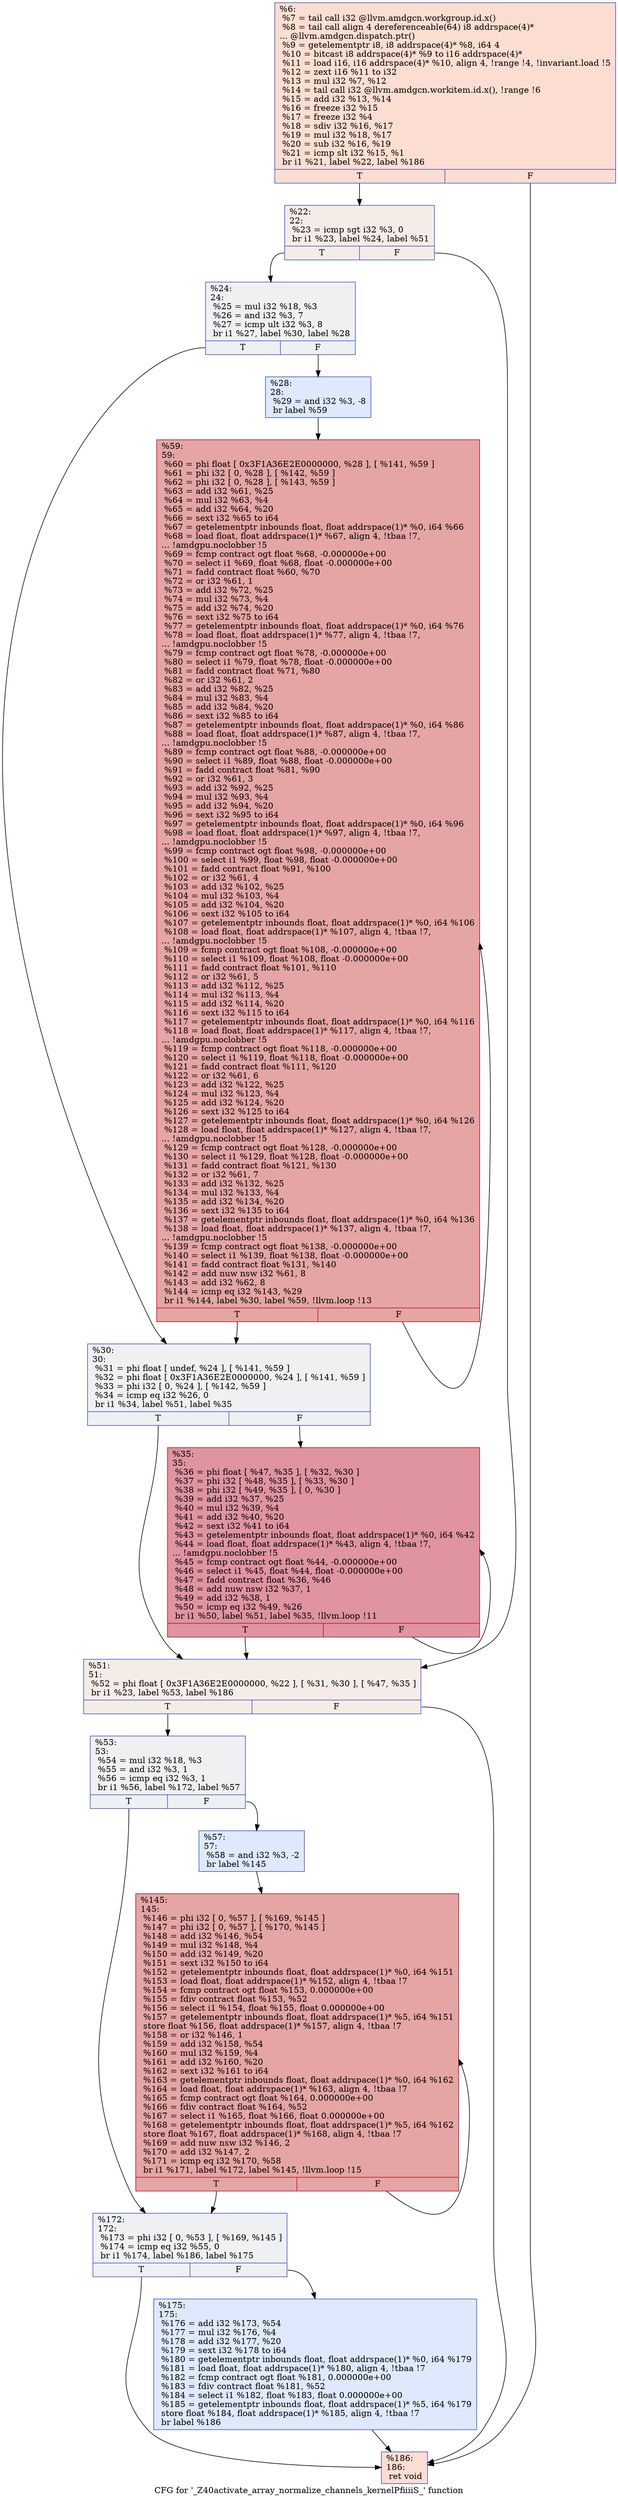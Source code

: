 digraph "CFG for '_Z40activate_array_normalize_channels_kernelPfiiiiS_' function" {
	label="CFG for '_Z40activate_array_normalize_channels_kernelPfiiiiS_' function";

	Node0x5270fc0 [shape=record,color="#3d50c3ff", style=filled, fillcolor="#f7b39670",label="{%6:\l  %7 = tail call i32 @llvm.amdgcn.workgroup.id.x()\l  %8 = tail call align 4 dereferenceable(64) i8 addrspace(4)*\l... @llvm.amdgcn.dispatch.ptr()\l  %9 = getelementptr i8, i8 addrspace(4)* %8, i64 4\l  %10 = bitcast i8 addrspace(4)* %9 to i16 addrspace(4)*\l  %11 = load i16, i16 addrspace(4)* %10, align 4, !range !4, !invariant.load !5\l  %12 = zext i16 %11 to i32\l  %13 = mul i32 %7, %12\l  %14 = tail call i32 @llvm.amdgcn.workitem.id.x(), !range !6\l  %15 = add i32 %13, %14\l  %16 = freeze i32 %15\l  %17 = freeze i32 %4\l  %18 = sdiv i32 %16, %17\l  %19 = mul i32 %18, %17\l  %20 = sub i32 %16, %19\l  %21 = icmp slt i32 %15, %1\l  br i1 %21, label %22, label %186\l|{<s0>T|<s1>F}}"];
	Node0x5270fc0:s0 -> Node0x52731a0;
	Node0x5270fc0:s1 -> Node0x5273230;
	Node0x52731a0 [shape=record,color="#3d50c3ff", style=filled, fillcolor="#ead5c970",label="{%22:\l22:                                               \l  %23 = icmp sgt i32 %3, 0\l  br i1 %23, label %24, label %51\l|{<s0>T|<s1>F}}"];
	Node0x52731a0:s0 -> Node0x5273400;
	Node0x52731a0:s1 -> Node0x5273450;
	Node0x5273400 [shape=record,color="#3d50c3ff", style=filled, fillcolor="#d9dce170",label="{%24:\l24:                                               \l  %25 = mul i32 %18, %3\l  %26 = and i32 %3, 7\l  %27 = icmp ult i32 %3, 8\l  br i1 %27, label %30, label %28\l|{<s0>T|<s1>F}}"];
	Node0x5273400:s0 -> Node0x52737a0;
	Node0x5273400:s1 -> Node0x52737f0;
	Node0x52737f0 [shape=record,color="#3d50c3ff", style=filled, fillcolor="#b5cdfa70",label="{%28:\l28:                                               \l  %29 = and i32 %3, -8\l  br label %59\l}"];
	Node0x52737f0 -> Node0x52739f0;
	Node0x52737a0 [shape=record,color="#3d50c3ff", style=filled, fillcolor="#d9dce170",label="{%30:\l30:                                               \l  %31 = phi float [ undef, %24 ], [ %141, %59 ]\l  %32 = phi float [ 0x3F1A36E2E0000000, %24 ], [ %141, %59 ]\l  %33 = phi i32 [ 0, %24 ], [ %142, %59 ]\l  %34 = icmp eq i32 %26, 0\l  br i1 %34, label %51, label %35\l|{<s0>T|<s1>F}}"];
	Node0x52737a0:s0 -> Node0x5273450;
	Node0x52737a0:s1 -> Node0x5272f10;
	Node0x5272f10 [shape=record,color="#b70d28ff", style=filled, fillcolor="#b70d2870",label="{%35:\l35:                                               \l  %36 = phi float [ %47, %35 ], [ %32, %30 ]\l  %37 = phi i32 [ %48, %35 ], [ %33, %30 ]\l  %38 = phi i32 [ %49, %35 ], [ 0, %30 ]\l  %39 = add i32 %37, %25\l  %40 = mul i32 %39, %4\l  %41 = add i32 %40, %20\l  %42 = sext i32 %41 to i64\l  %43 = getelementptr inbounds float, float addrspace(1)* %0, i64 %42\l  %44 = load float, float addrspace(1)* %43, align 4, !tbaa !7,\l... !amdgpu.noclobber !5\l  %45 = fcmp contract ogt float %44, -0.000000e+00\l  %46 = select i1 %45, float %44, float -0.000000e+00\l  %47 = fadd contract float %36, %46\l  %48 = add nuw nsw i32 %37, 1\l  %49 = add i32 %38, 1\l  %50 = icmp eq i32 %49, %26\l  br i1 %50, label %51, label %35, !llvm.loop !11\l|{<s0>T|<s1>F}}"];
	Node0x5272f10:s0 -> Node0x5273450;
	Node0x5272f10:s1 -> Node0x5272f10;
	Node0x5273450 [shape=record,color="#3d50c3ff", style=filled, fillcolor="#ead5c970",label="{%51:\l51:                                               \l  %52 = phi float [ 0x3F1A36E2E0000000, %22 ], [ %31, %30 ], [ %47, %35 ]\l  br i1 %23, label %53, label %186\l|{<s0>T|<s1>F}}"];
	Node0x5273450:s0 -> Node0x52762b0;
	Node0x5273450:s1 -> Node0x5273230;
	Node0x52762b0 [shape=record,color="#3d50c3ff", style=filled, fillcolor="#d9dce170",label="{%53:\l53:                                               \l  %54 = mul i32 %18, %3\l  %55 = and i32 %3, 1\l  %56 = icmp eq i32 %3, 1\l  br i1 %56, label %172, label %57\l|{<s0>T|<s1>F}}"];
	Node0x52762b0:s0 -> Node0x5276560;
	Node0x52762b0:s1 -> Node0x52765b0;
	Node0x52765b0 [shape=record,color="#3d50c3ff", style=filled, fillcolor="#b5cdfa70",label="{%57:\l57:                                               \l  %58 = and i32 %3, -2\l  br label %145\l}"];
	Node0x52765b0 -> Node0x5276780;
	Node0x52739f0 [shape=record,color="#b70d28ff", style=filled, fillcolor="#c5333470",label="{%59:\l59:                                               \l  %60 = phi float [ 0x3F1A36E2E0000000, %28 ], [ %141, %59 ]\l  %61 = phi i32 [ 0, %28 ], [ %142, %59 ]\l  %62 = phi i32 [ 0, %28 ], [ %143, %59 ]\l  %63 = add i32 %61, %25\l  %64 = mul i32 %63, %4\l  %65 = add i32 %64, %20\l  %66 = sext i32 %65 to i64\l  %67 = getelementptr inbounds float, float addrspace(1)* %0, i64 %66\l  %68 = load float, float addrspace(1)* %67, align 4, !tbaa !7,\l... !amdgpu.noclobber !5\l  %69 = fcmp contract ogt float %68, -0.000000e+00\l  %70 = select i1 %69, float %68, float -0.000000e+00\l  %71 = fadd contract float %60, %70\l  %72 = or i32 %61, 1\l  %73 = add i32 %72, %25\l  %74 = mul i32 %73, %4\l  %75 = add i32 %74, %20\l  %76 = sext i32 %75 to i64\l  %77 = getelementptr inbounds float, float addrspace(1)* %0, i64 %76\l  %78 = load float, float addrspace(1)* %77, align 4, !tbaa !7,\l... !amdgpu.noclobber !5\l  %79 = fcmp contract ogt float %78, -0.000000e+00\l  %80 = select i1 %79, float %78, float -0.000000e+00\l  %81 = fadd contract float %71, %80\l  %82 = or i32 %61, 2\l  %83 = add i32 %82, %25\l  %84 = mul i32 %83, %4\l  %85 = add i32 %84, %20\l  %86 = sext i32 %85 to i64\l  %87 = getelementptr inbounds float, float addrspace(1)* %0, i64 %86\l  %88 = load float, float addrspace(1)* %87, align 4, !tbaa !7,\l... !amdgpu.noclobber !5\l  %89 = fcmp contract ogt float %88, -0.000000e+00\l  %90 = select i1 %89, float %88, float -0.000000e+00\l  %91 = fadd contract float %81, %90\l  %92 = or i32 %61, 3\l  %93 = add i32 %92, %25\l  %94 = mul i32 %93, %4\l  %95 = add i32 %94, %20\l  %96 = sext i32 %95 to i64\l  %97 = getelementptr inbounds float, float addrspace(1)* %0, i64 %96\l  %98 = load float, float addrspace(1)* %97, align 4, !tbaa !7,\l... !amdgpu.noclobber !5\l  %99 = fcmp contract ogt float %98, -0.000000e+00\l  %100 = select i1 %99, float %98, float -0.000000e+00\l  %101 = fadd contract float %91, %100\l  %102 = or i32 %61, 4\l  %103 = add i32 %102, %25\l  %104 = mul i32 %103, %4\l  %105 = add i32 %104, %20\l  %106 = sext i32 %105 to i64\l  %107 = getelementptr inbounds float, float addrspace(1)* %0, i64 %106\l  %108 = load float, float addrspace(1)* %107, align 4, !tbaa !7,\l... !amdgpu.noclobber !5\l  %109 = fcmp contract ogt float %108, -0.000000e+00\l  %110 = select i1 %109, float %108, float -0.000000e+00\l  %111 = fadd contract float %101, %110\l  %112 = or i32 %61, 5\l  %113 = add i32 %112, %25\l  %114 = mul i32 %113, %4\l  %115 = add i32 %114, %20\l  %116 = sext i32 %115 to i64\l  %117 = getelementptr inbounds float, float addrspace(1)* %0, i64 %116\l  %118 = load float, float addrspace(1)* %117, align 4, !tbaa !7,\l... !amdgpu.noclobber !5\l  %119 = fcmp contract ogt float %118, -0.000000e+00\l  %120 = select i1 %119, float %118, float -0.000000e+00\l  %121 = fadd contract float %111, %120\l  %122 = or i32 %61, 6\l  %123 = add i32 %122, %25\l  %124 = mul i32 %123, %4\l  %125 = add i32 %124, %20\l  %126 = sext i32 %125 to i64\l  %127 = getelementptr inbounds float, float addrspace(1)* %0, i64 %126\l  %128 = load float, float addrspace(1)* %127, align 4, !tbaa !7,\l... !amdgpu.noclobber !5\l  %129 = fcmp contract ogt float %128, -0.000000e+00\l  %130 = select i1 %129, float %128, float -0.000000e+00\l  %131 = fadd contract float %121, %130\l  %132 = or i32 %61, 7\l  %133 = add i32 %132, %25\l  %134 = mul i32 %133, %4\l  %135 = add i32 %134, %20\l  %136 = sext i32 %135 to i64\l  %137 = getelementptr inbounds float, float addrspace(1)* %0, i64 %136\l  %138 = load float, float addrspace(1)* %137, align 4, !tbaa !7,\l... !amdgpu.noclobber !5\l  %139 = fcmp contract ogt float %138, -0.000000e+00\l  %140 = select i1 %139, float %138, float -0.000000e+00\l  %141 = fadd contract float %131, %140\l  %142 = add nuw nsw i32 %61, 8\l  %143 = add i32 %62, 8\l  %144 = icmp eq i32 %143, %29\l  br i1 %144, label %30, label %59, !llvm.loop !13\l|{<s0>T|<s1>F}}"];
	Node0x52739f0:s0 -> Node0x52737a0;
	Node0x52739f0:s1 -> Node0x52739f0;
	Node0x5276780 [shape=record,color="#b70d28ff", style=filled, fillcolor="#c5333470",label="{%145:\l145:                                              \l  %146 = phi i32 [ 0, %57 ], [ %169, %145 ]\l  %147 = phi i32 [ 0, %57 ], [ %170, %145 ]\l  %148 = add i32 %146, %54\l  %149 = mul i32 %148, %4\l  %150 = add i32 %149, %20\l  %151 = sext i32 %150 to i64\l  %152 = getelementptr inbounds float, float addrspace(1)* %0, i64 %151\l  %153 = load float, float addrspace(1)* %152, align 4, !tbaa !7\l  %154 = fcmp contract ogt float %153, 0.000000e+00\l  %155 = fdiv contract float %153, %52\l  %156 = select i1 %154, float %155, float 0.000000e+00\l  %157 = getelementptr inbounds float, float addrspace(1)* %5, i64 %151\l  store float %156, float addrspace(1)* %157, align 4, !tbaa !7\l  %158 = or i32 %146, 1\l  %159 = add i32 %158, %54\l  %160 = mul i32 %159, %4\l  %161 = add i32 %160, %20\l  %162 = sext i32 %161 to i64\l  %163 = getelementptr inbounds float, float addrspace(1)* %0, i64 %162\l  %164 = load float, float addrspace(1)* %163, align 4, !tbaa !7\l  %165 = fcmp contract ogt float %164, 0.000000e+00\l  %166 = fdiv contract float %164, %52\l  %167 = select i1 %165, float %166, float 0.000000e+00\l  %168 = getelementptr inbounds float, float addrspace(1)* %5, i64 %162\l  store float %167, float addrspace(1)* %168, align 4, !tbaa !7\l  %169 = add nuw nsw i32 %146, 2\l  %170 = add i32 %147, 2\l  %171 = icmp eq i32 %170, %58\l  br i1 %171, label %172, label %145, !llvm.loop !15\l|{<s0>T|<s1>F}}"];
	Node0x5276780:s0 -> Node0x5276560;
	Node0x5276780:s1 -> Node0x5276780;
	Node0x5276560 [shape=record,color="#3d50c3ff", style=filled, fillcolor="#d9dce170",label="{%172:\l172:                                              \l  %173 = phi i32 [ 0, %53 ], [ %169, %145 ]\l  %174 = icmp eq i32 %55, 0\l  br i1 %174, label %186, label %175\l|{<s0>T|<s1>F}}"];
	Node0x5276560:s0 -> Node0x5273230;
	Node0x5276560:s1 -> Node0x527bb10;
	Node0x527bb10 [shape=record,color="#3d50c3ff", style=filled, fillcolor="#b5cdfa70",label="{%175:\l175:                                              \l  %176 = add i32 %173, %54\l  %177 = mul i32 %176, %4\l  %178 = add i32 %177, %20\l  %179 = sext i32 %178 to i64\l  %180 = getelementptr inbounds float, float addrspace(1)* %0, i64 %179\l  %181 = load float, float addrspace(1)* %180, align 4, !tbaa !7\l  %182 = fcmp contract ogt float %181, 0.000000e+00\l  %183 = fdiv contract float %181, %52\l  %184 = select i1 %182, float %183, float 0.000000e+00\l  %185 = getelementptr inbounds float, float addrspace(1)* %5, i64 %179\l  store float %184, float addrspace(1)* %185, align 4, !tbaa !7\l  br label %186\l}"];
	Node0x527bb10 -> Node0x5273230;
	Node0x5273230 [shape=record,color="#3d50c3ff", style=filled, fillcolor="#f7b39670",label="{%186:\l186:                                              \l  ret void\l}"];
}
